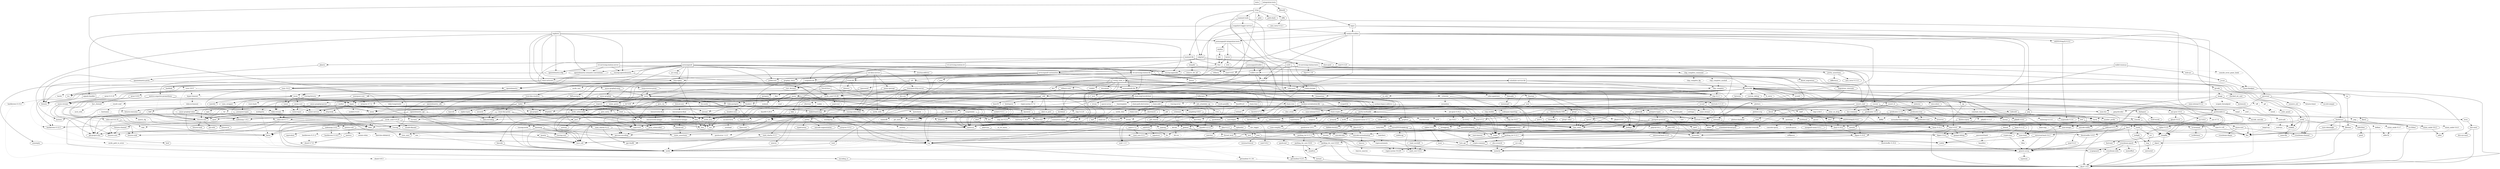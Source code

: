 digraph {
    0 [ label = "tests" shape = box]
    1 [ label = "catalyst-toolbox" shape = box]
    2 [ label = "chain-addr" shape = box]
    3 [ label = "chain-core" shape = box]
    4 [ label = "chain-ser" shape = box]
    5 [ label = "chain-crypto" shape = box]
    6 [ label = "typed-bytes" shape = box]
    7 [ label = "chain-impl-mockchain" shape = box]
    8 [ label = "cardano-legacy-address" shape = box]
    9 [ label = "chain-time" shape = box]
    10 [ label = "chain-vote" shape = box]
    11 [ label = "imhamt" shape = box]
    12 [ label = "sparse-array" shape = box]
    13 [ label = "chain-storage" shape = box]
    14 [ label = "jcli" shape = box]
    15 [ label = "jormungandr-lib" shape = box]
    16 [ label = "jormungandr-automation" shape = box]
    17 [ label = "jortestkit" shape = box]
    18 [ label = "jormungandr-integration-tests" shape = box]
    19 [ label = "hersir" shape = box]
    20 [ label = "thor" shape = box]
    21 [ label = "loki" shape = box]
    22 [ label = "mjolnir" shape = box]
    23 [ label = "snapshot-lib" shape = box]
    24 [ label = "symmetric-cipher" shape = box]
    25 [ label = "vit-servicing-station-lib" shape = box]
    26 [ label = "event-db" shape = box]
    27 [ label = "vit-servicing-station-tests" shape = box]
    28 [ label = "wallet" shape = box]
    29 [ label = "chain-path-derivation" shape = box]
    30 [ label = "hdkeygen" shape = box]
    31 [ label = "chain-network" shape = box]
    32 [ label = "jormungandrwallet" shape = box]
    33 [ label = "wallet-core" shape = box]
    34 [ label = "wallet-wasm-js" shape = box]
    35 [ label = "jormungandr" shape = box]
    36 [ label = "explorer" shape = box]
    37 [ label = "settings" shape = box]
    38 [ label = "blockchain" shape = box]
    39 [ label = "vit-servicing-station-cli" shape = box]
    40 [ label = "vit-servicing-station-server" shape = box]
    41 [ label = "iapyx" shape = box]
    42 [ label = "valgrind" shape = box]
    43 [ label = "vitup" shape = box]
    44 [ label = "mainnet-lib" shape = box]
    45 [ label = "mainnet-tools" shape = box]
    46 [ label = "scheduler-service-lib" shape = box]
    47 [ label = "signals-handler" shape = box]
    48 [ label = "snapshot-trigger-service" shape = box]
    49 [ label = "voting_tools_rs" shape = box]
    50 [ label = "integration-tests" shape = box]
    51 [ label = "cat-data-service" shape = box]
    52 [ label = "audit" shape = box]
    53 [ label = "assert_fs" ]
    54 [ label = "bech32 0.8.1" ]
    55 [ label = "clap 4.2.1" ]
    56 [ label = "color-eyre" ]
    57 [ label = "csv" ]
    58 [ label = "fraction" ]
    59 [ label = "futures" ]
    60 [ label = "gag" ]
    61 [ label = "governor" ]
    62 [ label = "graphql_client" ]
    63 [ label = "hex" ]
    64 [ label = "image" ]
    65 [ label = "itertools 0.10.5" ]
    66 [ label = "once_cell" ]
    67 [ label = "qrcode" ]
    68 [ label = "quircs" ]
    69 [ label = "rand 0.8.5" ]
    70 [ label = "rand_chacha 0.3.1" ]
    71 [ label = "rayon" ]
    72 [ label = "regex" ]
    73 [ label = "reqwest" ]
    74 [ label = "rust_decimal" ]
    75 [ label = "serde" ]
    76 [ label = "serde_json" ]
    77 [ label = "serde_yaml 0.8.26" ]
    78 [ label = "sscanf" ]
    79 [ label = "thiserror" ]
    80 [ label = "time 0.3.20" ]
    81 [ label = "tokio" ]
    82 [ label = "tracing" ]
    83 [ label = "tracing-subscriber" ]
    84 [ label = "url" ]
    85 [ label = "cryptoxide 0.4.4" ]
    86 [ label = "proptest" ]
    87 [ label = "quickcheck" ]
    88 [ label = "curve25519-dalek-ng" ]
    89 [ label = "ed25519-bip32 0.4.1" ]
    90 [ label = "ed25519-dalek" ]
    91 [ label = "generic-array" ]
    92 [ label = "rand_core 0.6.4" ]
    93 [ label = "sha2 0.10.6" ]
    94 [ label = "lazy_static" ]
    95 [ label = "strum" ]
    96 [ label = "cbor_event" ]
    97 [ label = "base64 0.21.0" ]
    98 [ label = "const_format" ]
    99 [ label = "criterion" style = dashed]
    100 [ label = "data-pile" ]
    101 [ label = "sled" ]
    102 [ label = "tempfile" ]
    103 [ label = "base64 0.13.1" ]
    104 [ label = "bincode" ]
    105 [ label = "bytes" ]
    106 [ label = "clap_complete" ]
    107 [ label = "gtmpl" ]
    108 [ label = "rpassword" ]
    109 [ label = "http" ]
    110 [ label = "humantime" ]
    111 [ label = "parity-multiaddr" ]
    112 [ label = "serde_with" ]
    113 [ label = "assert_cmd" ]
    114 [ label = "bytesize" ]
    115 [ label = "custom_debug" ]
    116 [ label = "flate2" ]
    117 [ label = "fs_extra" ]
    118 [ label = "json" ]
    119 [ label = "keynesis" ]
    120 [ label = "log" ]
    121 [ label = "netstat2" ]
    122 [ label = "os_info" ]
    123 [ label = "poldercast" ]
    124 [ label = "predicates 2.1.5" ]
    125 [ label = "prost 0.9.0" ]
    126 [ label = "semver" ]
    127 [ label = "sysinfo" ]
    128 [ label = "tar" ]
    129 [ label = "tokio-stream" ]
    130 [ label = "tonic 0.6.2" ]
    131 [ label = "warp" ]
    132 [ label = "zip" ]
    133 [ label = "console" ]
    134 [ label = "dialoguer" ]
    135 [ label = "indicatif" ]
    136 [ label = "sha-1" ]
    137 [ label = "sha2 0.9.9" ]
    138 [ label = "bech32 0.7.3" ]
    139 [ label = "yaml-rust" ]
    140 [ label = "ctrlc" ]
    141 [ label = "slave-pool" ]
    142 [ label = "cocoon" ]
    143 [ label = "dirs" ]
    144 [ label = "serde_test" style = dashed]
    145 [ label = "zeroize" ]
    146 [ label = "diesel" ]
    147 [ label = "diesel_migrations" ]
    148 [ label = "dotenv" ]
    149 [ label = "http-zipkin" ]
    150 [ label = "notify" ]
    151 [ label = "r2d2" ]
    152 [ label = "simplelog 0.8.0" ]
    153 [ label = "tracing-futures" ]
    154 [ label = "bb8" ]
    155 [ label = "bb8-postgres" ]
    156 [ label = "chrono" ]
    157 [ label = "dotenvy" ]
    158 [ label = "tokio-postgres" ]
    159 [ label = "cfg-if 0.1.10" ]
    160 [ label = "dyn-clone" ]
    161 [ label = "fake" ]
    162 [ label = "hyper" ]
    163 [ label = "postgres" ]
    164 [ label = "pretty_assertions" ]
    165 [ label = "rand 0.7.3" ]
    166 [ label = "rand_core 0.5.1" ]
    167 [ label = "refinery" ]
    168 [ label = "hashlink" ]
    169 [ label = "http-body" ]
    170 [ label = "pin-project" ]
    171 [ label = "clear_on_drop" ]
    172 [ label = "console_error_panic_hook" style = dashed]
    173 [ label = "getrandom 0.2.9" ]
    174 [ label = "js-sys" ]
    175 [ label = "wasm-bindgen" ]
    176 [ label = "web-sys" ]
    177 [ label = "arc-swap" ]
    178 [ label = "jsonrpsee-core" ]
    179 [ label = "jsonrpsee-http-server" ]
    180 [ label = "linked-hash-map" ]
    181 [ label = "local-ip-address" ]
    182 [ label = "lru" ]
    183 [ label = "opentelemetry" ]
    184 [ label = "opentelemetry-otlp" ]
    185 [ label = "opentelemetry-semantic-conventions" ]
    186 [ label = "tokio-util 0.6.10" ]
    187 [ label = "tracing-appender" ]
    188 [ label = "tracing-opentelemetry" ]
    189 [ label = "trust-dns-resolver" ]
    190 [ label = "anyhow" ]
    191 [ label = "async-graphql" ]
    192 [ label = "async-graphql-warp" ]
    193 [ label = "futures-channel" ]
    194 [ label = "futures-util" ]
    195 [ label = "ed25519-bip32 0.3.2" ]
    196 [ label = "prettytable-rs" ]
    197 [ label = "warp-reverse-proxy" ]
    198 [ label = "diffy" ]
    199 [ label = "glob" ]
    200 [ label = "path-slash" ]
    201 [ label = "rustls" ]
    202 [ label = "rustls-pemfile" ]
    203 [ label = "tempdir" ]
    204 [ label = "tokio-rustls" ]
    205 [ label = "uuid 0.8.2" ]
    206 [ label = "walkdir" ]
    207 [ label = "cardano-serialization-lib" ]
    208 [ label = "pharos" ]
    209 [ label = "job_scheduler_ng" ]
    210 [ label = "num-traits" ]
    211 [ label = "uuid 1.3.1" ]
    212 [ label = "bytekind" ]
    213 [ label = "cddl" ]
    214 [ label = "ciborium" ]
    215 [ label = "dashmap" ]
    216 [ label = "microtype" ]
    217 [ label = "nonempty" ]
    218 [ label = "validity" ]
    219 [ label = "cfg-if 1.0.0" ]
    220 [ label = "libmath" ]
    221 [ label = "rand_chacha 0.2.2" ]
    222 [ label = "axum" ]
    223 [ label = "metrics" ]
    224 [ label = "metrics-exporter-prometheus" ]
    225 [ label = "poem" ]
    226 [ label = "poem-openapi" ]
    227 [ label = "clap_complete_command" ]
    228 [ label = "anstyle" ]
    229 [ label = "doc-comment" ]
    230 [ label = "globwalk" ]
    231 [ label = "predicates 3.0.2" ]
    232 [ label = "predicates-core" ]
    233 [ label = "predicates-tree" ]
    234 [ label = "clap_builder" ]
    235 [ label = "backtrace" ]
    236 [ label = "color-spantrace" style = dashed]
    237 [ label = "eyre" ]
    238 [ label = "indenter" ]
    239 [ label = "owo-colors" ]
    240 [ label = "tracing-error" style = dashed]
    241 [ label = "csv-core" ]
    242 [ label = "itoa" ]
    243 [ label = "ryu" ]
    244 [ label = "num" ]
    245 [ label = "futures-core" ]
    246 [ label = "futures-executor" ]
    247 [ label = "futures-io" ]
    248 [ label = "futures-sink" ]
    249 [ label = "futures-task" ]
    250 [ label = "filedescriptor" ]
    251 [ label = "futures-timer" style = dashed]
    252 [ label = "no-std-compat" ]
    253 [ label = "nonzero_ext" ]
    254 [ label = "parking_lot 0.12.1" ]
    255 [ label = "smallvec" ]
    256 [ label = "bytemuck" ]
    257 [ label = "byteorder" ]
    258 [ label = "color_quant" ]
    259 [ label = "gif" style = dashed]
    260 [ label = "jpeg-decoder" style = dashed]
    261 [ label = "num-iter" ]
    262 [ label = "num-rational 0.3.2" ]
    263 [ label = "png" style = dashed]
    264 [ label = "scoped_threadpool" style = dashed]
    265 [ label = "tiff" style = dashed]
    266 [ label = "either" ]
    267 [ label = "checked_int_cast" ]
    268 [ label = "ppv-lite86" ]
    269 [ label = "rayon-core" ]
    270 [ label = "aho-corasick" ]
    271 [ label = "memchr" ]
    272 [ label = "regex-syntax 0.6.29" ]
    273 [ label = "serde_urlencoded" ]
    274 [ label = "tower-service" ]
    275 [ label = "arrayvec 0.7.2" ]
    276 [ label = "borsh" style = dashed]
    277 [ label = "bytecheck" style = dashed]
    278 [ label = "rkyv" style = dashed]
    279 [ label = "indexmap 1.9.3" ]
    280 [ label = "time-core" ]
    281 [ label = "mio" style = dashed]
    282 [ label = "num_cpus" ]
    283 [ label = "pin-project-lite" ]
    284 [ label = "tracing-core" ]
    285 [ label = "matchers" style = dashed]
    286 [ label = "nu-ansi-term" style = dashed]
    287 [ label = "sharded-slab" style = dashed]
    288 [ label = "thread_local" ]
    289 [ label = "tracing-log" style = dashed]
    290 [ label = "tracing-serde" style = dashed]
    291 [ label = "form_urlencoded" ]
    292 [ label = "idna 0.3.0" ]
    293 [ label = "percent-encoding" ]
    294 [ label = "bit-set" style = dashed]
    295 [ label = "bitflags" ]
    296 [ label = "quick-error 2.0.1" style = dashed]
    297 [ label = "rand_xorshift" ]
    298 [ label = "rusty-fork" style = dashed]
    299 [ label = "unarray" ]
    300 [ label = "env_logger" style = dashed]
    301 [ label = "digest 0.9.0" ]
    302 [ label = "subtle-ng" ]
    303 [ label = "curve25519-dalek" ]
    304 [ label = "ed25519" ]
    305 [ label = "typenum" ]
    306 [ label = "digest 0.10.6" ]
    307 [ label = "atty" style = dashed]
    308 [ label = "cast" style = dashed]
    309 [ label = "clap 2.34.0" style = dashed]
    310 [ label = "criterion-plot" style = dashed]
    311 [ label = "oorandom" style = dashed]
    312 [ label = "plotters" style = dashed]
    313 [ label = "serde_cbor" style = dashed]
    314 [ label = "tinytemplate" style = dashed]
    315 [ label = "memmap2" ]
    316 [ label = "crc32fast" ]
    317 [ label = "crossbeam-epoch" ]
    318 [ label = "crossbeam-utils" ]
    319 [ label = "fxhash" ]
    320 [ label = "libc" ]
    321 [ label = "parking_lot 0.11.2" ]
    322 [ label = "fastrand" ]
    323 [ label = "gtmpl_value" ]
    324 [ label = "fnv" ]
    325 [ label = "arrayref" ]
    326 [ label = "bs58" ]
    327 [ label = "data-encoding" ]
    328 [ label = "multihash" ]
    329 [ label = "static_assertions" ]
    330 [ label = "unsigned-varint 0.7.1" ]
    331 [ label = "bstr" ]
    332 [ label = "wait-timeout" ]
    333 [ label = "miniz_oxide 0.6.2" ]
    334 [ label = "cryptoxide 0.3.6" ]
    335 [ label = "difflib" style = dashed]
    336 [ label = "float-cmp" style = dashed]
    337 [ label = "normalize-line-endings" style = dashed]
    338 [ label = "filetime" ]
    339 [ label = "tokio-util 0.7.7" ]
    340 [ label = "async-stream" ]
    341 [ label = "h2" style = dashed]
    342 [ label = "hyper-timeout" style = dashed]
    343 [ label = "tower" ]
    344 [ label = "tower-layer" ]
    345 [ label = "headers" ]
    346 [ label = "mime" ]
    347 [ label = "mime_guess" ]
    348 [ label = "multiparty" style = dashed]
    349 [ label = "scoped-tls" ]
    350 [ label = "tokio-tungstenite" style = dashed]
    351 [ label = "aes 0.7.5" style = dashed]
    352 [ label = "bzip2" style = dashed]
    353 [ label = "constant_time_eq" style = dashed]
    354 [ label = "hmac 0.12.1" ]
    355 [ label = "pbkdf2 0.11.0" style = dashed]
    356 [ label = "sha1" ]
    357 [ label = "zstd" style = dashed]
    358 [ label = "unicode-width" ]
    359 [ label = "shell-words" ]
    360 [ label = "number_prefix" ]
    361 [ label = "block-buffer 0.9.0" ]
    362 [ label = "opaque-debug" ]
    363 [ label = "crossbeam-channel" ]
    364 [ label = "aes-gcm 0.9.4" ]
    365 [ label = "chacha20poly1305" ]
    366 [ label = "hmac 0.11.0" ]
    367 [ label = "pbkdf2 0.9.0" ]
    368 [ label = "dirs-sys" ]
    369 [ label = "pq-sys" style = dashed]
    370 [ label = "migrations_internals" ]
    371 [ label = "zipkin" ]
    372 [ label = "scheduled-thread-pool" ]
    373 [ label = "termcolor" ]
    374 [ label = "num-integer" ]
    375 [ label = "time 0.1.45" style = dashed]
    376 [ label = "fallible-iterator" ]
    377 [ label = "phf" ]
    378 [ label = "postgres-protocol" ]
    379 [ label = "postgres-types" ]
    380 [ label = "socket2 0.5.1" ]
    381 [ label = "httparse" ]
    382 [ label = "httpdate" ]
    383 [ label = "socket2 0.4.9" style = dashed]
    384 [ label = "want" ]
    385 [ label = "ansi_term 0.11.0" ]
    386 [ label = "difference" ]
    387 [ label = "getrandom 0.1.16" style = dashed]
    388 [ label = "refinery-core" ]
    389 [ label = "hashbrown 0.12.3" ]
    390 [ label = "beef" ]
    391 [ label = "jsonrpsee-types" ]
    392 [ label = "rustc-hash" style = dashed]
    393 [ label = "globset" ]
    394 [ label = "unicase" ]
    395 [ label = "opentelemetry_api" ]
    396 [ label = "opentelemetry_sdk" ]
    397 [ label = "opentelemetry-proto" ]
    398 [ label = "prost 0.11.8" style = dashed]
    399 [ label = "tonic 0.8.3" style = dashed]
    400 [ label = "slab" style = dashed]
    401 [ label = "lru-cache" ]
    402 [ label = "resolv-conf" style = dashed]
    403 [ label = "trust-dns-proto" ]
    404 [ label = "async-graphql-parser" ]
    405 [ label = "async-graphql-value" ]
    406 [ label = "fast_chemail" style = dashed]
    407 [ label = "multer" ]
    408 [ label = "pin-utils" ]
    409 [ label = "encode_unicode" ]
    410 [ label = "is-terminal" ]
    411 [ label = "term" ]
    412 [ label = "ansi_term 0.12.1" ]
    413 [ label = "ring" ]
    414 [ label = "sct" ]
    415 [ label = "webpki" ]
    416 [ label = "rand 0.4.6" ]
    417 [ label = "remove_dir_all" ]
    418 [ label = "same-file" ]
    419 [ label = "num-bigint" ]
    420 [ label = "schemars" ]
    421 [ label = "cron" ]
    422 [ label = "libm" style = dashed]
    423 [ label = "abnf_to_pest" ]
    424 [ label = "base16" ]
    425 [ label = "base64-url" style = dashed]
    426 [ label = "clap 3.2.23" style = dashed]
    427 [ label = "codespan-reporting" ]
    428 [ label = "hexf-parse" ]
    429 [ label = "itertools 0.11.0" ]
    430 [ label = "lexical-core" ]
    431 [ label = "pest_meta" ]
    432 [ label = "pest_vm" ]
    433 [ label = "regex-syntax 0.7.4" style = dashed]
    434 [ label = "simplelog 0.12.1" ]
    435 [ label = "uriparse" style = dashed]
    436 [ label = "ciborium-io" ]
    437 [ label = "ciborium-ll" ]
    438 [ label = "hashbrown 0.14.0" ]
    439 [ label = "lock_api" ]
    440 [ label = "parking_lot_core 0.9.8" ]
    441 [ label = "secrecy" style = dashed]
    442 [ label = "rand 0.3.23" ]
    443 [ label = "axum-core" ]
    444 [ label = "matchit" ]
    445 [ label = "serde_path_to_error" style = dashed]
    446 [ label = "sync_wrapper" ]
    447 [ label = "ahash 0.7.6" ]
    448 [ label = "ipnet" ]
    449 [ label = "metrics-util" ]
    450 [ label = "quanta" ]
    451 [ label = "cookie" style = dashed]
    452 [ label = "quick-xml" ]
    453 [ label = "rfc7239" ]
    454 [ label = "serde_yaml 0.9.25" ]
    455 [ label = "clap_complete_fig" style = dashed]
    456 [ label = "clap_complete_nushell" style = dashed]
    457 [ label = "ignore" ]
    458 [ label = "termtree" ]
    459 [ label = "anstream" style = dashed]
    460 [ label = "clap_lex 0.4.1" ]
    461 [ label = "strsim" style = dashed]
    462 [ label = "addr2line" ]
    463 [ label = "object" ]
    464 [ label = "rustc-demangle" ]
    465 [ label = "num-complex" ]
    466 [ label = "num-rational 0.4.1" ]
    467 [ label = "weezl" style = dashed]
    468 [ label = "deflate" style = dashed]
    469 [ label = "miniz_oxide 0.3.7" style = dashed]
    470 [ label = "miniz_oxide 0.4.4" style = dashed]
    471 [ label = "crossbeam-deque" ]
    472 [ label = "hashbrown 0.13.2" style = dashed]
    473 [ label = "ptr_meta" style = dashed]
    474 [ label = "simdutf8" style = dashed]
    475 [ label = "rend" style = dashed]
    476 [ label = "seahash" style = dashed]
    477 [ label = "regex-automata" style = dashed]
    478 [ label = "overload" style = dashed]
    479 [ label = "unicode-bidi" ]
    480 [ label = "unicode-normalization" ]
    481 [ label = "bit-vec" style = dashed]
    482 [ label = "quick-error 1.2.3" style = dashed]
    483 [ label = "subtle" ]
    484 [ label = "signature" ]
    485 [ label = "block-buffer 0.10.4" style = dashed]
    486 [ label = "crypto-common" ]
    487 [ label = "textwrap 0.11.0" style = dashed]
    488 [ label = "plotters-backend" style = dashed]
    489 [ label = "plotters-svg" style = dashed]
    490 [ label = "half" ]
    491 [ label = "memoffset" ]
    492 [ label = "scopeguard" ]
    493 [ label = "instant" ]
    494 [ label = "parking_lot_core 0.8.6" ]
    495 [ label = "unsigned-varint 0.5.1" ]
    496 [ label = "adler" ]
    497 [ label = "tokio-io-timeout" style = dashed]
    498 [ label = "headers-core" ]
    499 [ label = "try-lock" ]
    500 [ label = "tungstenite" style = dashed]
    501 [ label = "cipher 0.3.0" ]
    502 [ label = "bzip2-sys" style = dashed]
    503 [ label = "password-hash" style = dashed]
    504 [ label = "zstd-safe" style = dashed]
    505 [ label = "aead 0.4.3" ]
    506 [ label = "ctr 0.8.0" ]
    507 [ label = "ghash 0.4.4" ]
    508 [ label = "aead 0.5.2" ]
    509 [ label = "chacha20" ]
    510 [ label = "cipher 0.4.4" ]
    511 [ label = "poly1305" ]
    512 [ label = "crypto-mac" ]
    513 [ label = "lazycell" ]
    514 [ label = "zipkin-types" ]
    515 [ label = "phf_shared" ]
    516 [ label = "md-5" ]
    517 [ label = "stringprep" ]
    518 [ label = "siphasher" ]
    519 [ label = "toml" ]
    520 [ label = "hostname" style = dashed]
    521 [ label = "idna 0.2.3" ]
    522 [ label = "tinyvec" ]
    523 [ label = "pest" ]
    524 [ label = "ascii_utils" style = dashed]
    525 [ label = "encoding_rs" ]
    526 [ label = "spin" ]
    527 [ label = "io-lifetimes" ]
    528 [ label = "dirs-next" ]
    529 [ label = "untrusted" ]
    530 [ label = "nom" ]
    531 [ label = "abnf" ]
    532 [ label = "pretty" ]
    533 [ label = "clap_lex 0.2.4" style = dashed]
    534 [ label = "textwrap 0.16.0" style = dashed]
    535 [ label = "lexical-parse-float" style = dashed]
    536 [ label = "lexical-parse-integer" style = dashed]
    537 [ label = "lexical-util" ]
    538 [ label = "lexical-write-float" style = dashed]
    539 [ label = "lexical-write-integer" style = dashed]
    540 [ label = "atomic-shim" style = dashed]
    541 [ label = "hashbrown 0.11.2" style = dashed]
    542 [ label = "sketches-ddsketch" style = dashed]
    543 [ label = "aes-gcm 0.10.2" style = dashed]
    544 [ label = "base64 0.20.0" style = dashed]
    545 [ label = "hkdf" style = dashed]
    546 [ label = "uncased" ]
    547 [ label = "indexmap 2.0.0" ]
    548 [ label = "unsafe-libyaml" ]
    549 [ label = "anstyle-parse" style = dashed]
    550 [ label = "concolor-override" style = dashed]
    551 [ label = "concolor-query" style = dashed]
    552 [ label = "utf8parse" style = dashed]
    553 [ label = "gimli" ]
    554 [ label = "adler32" style = dashed]
    555 [ label = "ahash 0.8.3" style = dashed]
    556 [ label = "utf-8" style = dashed]
    557 [ label = "base64ct" style = dashed]
    558 [ label = "zstd-sys" style = dashed]
    559 [ label = "polyval 0.5.3" ]
    560 [ label = "inout" ]
    561 [ label = "universal-hash 0.5.0" ]
    562 [ label = "match_cfg" style = dashed]
    563 [ label = "matches" ]
    564 [ label = "tinyvec_macros" style = dashed]
    565 [ label = "ucd-trie" ]
    566 [ label = "dirs-sys-next" ]
    567 [ label = "minimal-lexical" ]
    568 [ label = "abnf-core" ]
    569 [ label = "arrayvec 0.5.2" ]
    570 [ label = "typed-arena" ]
    571 [ label = "unicode-segmentation" ]
    572 [ label = "os_str_bytes" style = dashed]
    573 [ label = "aes 0.8.3" style = dashed]
    574 [ label = "ctr 0.9.2" style = dashed]
    575 [ label = "ghash 0.5.0" style = dashed]
    576 [ label = "equivalent" ]
    577 [ label = "universal-hash 0.4.1" ]
    578 [ label = "polyval 0.6.1" style = dashed]
    1 -> 56 [ ]
    1 -> 60 [ ]
    1 -> 61 [ ]
    1 -> 18 [ ]
    1 -> 67 [ ]
    1 -> 68 [ ]
    1 -> 78 [ ]
    1 -> 24 [ ]
    1 -> 25 [ style = dotted]
    1 -> 28 [ ]
    2 -> 3 [ ]
    2 -> 5 [ ]
    3 -> 4 [ ]
    4 -> 79 [ ]
    5 -> 54 [ ]
    5 -> 88 [ ]
    5 -> 89 [ ]
    5 -> 90 [ ]
    5 -> 63 [ ]
    5 -> 86 [ style = dotted]
    5 -> 87 [ style = dotted]
    5 -> 71 [ ]
    5 -> 93 [ ]
    5 -> 6 [ ]
    7 -> 8 [ ]
    7 -> 2 [ ]
    7 -> 9 [ ]
    7 -> 10 [ ]
    7 -> 11 [ ]
    7 -> 12 [ ]
    7 -> 95 [ ]
    7 -> 82 [ ]
    8 -> 96 [ ]
    8 -> 89 [ ]
    9 -> 3 [ ]
    9 -> 86 [ style = dotted]
    9 -> 87 [ style = dotted]
    10 -> 97 [ ]
    10 -> 3 [ ]
    10 -> 5 [ ]
    10 -> 98 [ ]
    11 -> 86 [ style = dotted]
    11 -> 79 [ ]
    13 -> 99 [ style = dotted]
    13 -> 100 [ ]
    13 -> 92 [ style = dotted]
    13 -> 101 [ ]
    13 -> 102 [ style = dotted]
    13 -> 79 [ ]
    14 -> 104 [ ]
    14 -> 106 [ ]
    14 -> 107 [ ]
    14 -> 15 [ ]
    14 -> 73 [ ]
    14 -> 108 [ ]
    14 -> 77 [ ]
    15 -> 7 [ ]
    15 -> 109 [ ]
    15 -> 110 [ ]
    15 -> 111 [ ]
    15 -> 112 [ ]
    16 -> 113 [ ]
    16 -> 13 [ ]
    16 -> 62 [ ]
    16 -> 14 [ ]
    16 -> 17 [ ]
    16 -> 118 [ ]
    16 -> 121 [ ]
    16 -> 123 [ ]
    16 -> 130 [ ]
    16 -> 83 [ ]
    17 -> 53 [ ]
    17 -> 54 [ ]
    17 -> 114 [ ]
    17 -> 57 [ ]
    17 -> 115 [ ]
    17 -> 134 [ ]
    17 -> 117 [ ]
    17 -> 63 [ ]
    17 -> 110 [ ]
    17 -> 135 [ ]
    17 -> 122 [ ]
    17 -> 124 [ ]
    17 -> 73 [ ]
    17 -> 126 [ ]
    17 -> 77 [ ]
    17 -> 136 [ ]
    17 -> 137 [ ]
    17 -> 127 [ ]
    17 -> 128 [ ]
    17 -> 131 [ ]
    17 -> 132 [ ]
    18 -> 138 [ ]
    18 -> 19 [ ]
    18 -> 22 [ ]
    19 -> 140 [ ]
    19 -> 141 [ ]
    19 -> 20 [ ]
    20 -> 142 [ ]
    20 -> 143 [ ]
    20 -> 16 [ ]
    21 -> 20 [ ]
    22 -> 21 [ ]
    23 -> 58 [ ]
    23 -> 15 [ ]
    23 -> 73 [ ]
    23 -> 74 [ ]
    23 -> 144 [ style = dotted]
    24 -> 85 [ ]
    24 -> 69 [ ]
    24 -> 79 [ ]
    24 -> 145 [ ]
    25 -> 55 [ ]
    25 -> 147 [ ]
    25 -> 148 [ ]
    25 -> 26 [ ]
    25 -> 149 [ ]
    25 -> 65 [ ]
    25 -> 150 [ ]
    25 -> 152 [ ]
    25 -> 23 [ ]
    25 -> 153 [ ]
    25 -> 83 [ ]
    25 -> 131 [ ]
    26 -> 155 [ ]
    26 -> 157 [ ]
    26 -> 74 [ ]
    26 -> 79 [ ]
    27 -> 113 [ ]
    27 -> 159 [ ]
    27 -> 160 [ ]
    27 -> 161 [ ]
    27 -> 17 [ ]
    27 -> 164 [ ]
    27 -> 167 [ ]
    27 -> 25 [ ]
    28 -> 168 [ ]
    28 -> 30 [ ]
    28 -> 65 [ ]
    28 -> 15 [ ]
    29 -> 79 [ ]
    30 -> 8 [ ]
    30 -> 2 [ ]
    30 -> 29 [ ]
    31 -> 5 [ ]
    31 -> 59 [ ]
    31 -> 79 [ ]
    31 -> 130 [ ]
    32 -> 33 [ ]
    33 -> 138 [ ]
    33 -> 24 [ ]
    33 -> 28 [ ]
    34 -> 171 [ ]
    34 -> 172 [ style = dotted]
    34 -> 33 [ ]
    34 -> 176 [ ]
    35 -> 177 [ ]
    35 -> 31 [ ]
    35 -> 13 [ ]
    35 -> 55 [ ]
    35 -> 149 [ ]
    35 -> 15 [ ]
    35 -> 179 [ ]
    35 -> 181 [ ]
    35 -> 184 [ ]
    35 -> 185 [ ]
    35 -> 123 [ ]
    35 -> 73 [ ]
    35 -> 77 [ ]
    35 -> 187 [ ]
    35 -> 188 [ ]
    35 -> 189 [ ]
    35 -> 131 [ ]
    36 -> 190 [ ]
    36 -> 192 [ ]
    36 -> 31 [ ]
    36 -> 149 [ ]
    36 -> 18 [ ]
    36 -> 184 [ ]
    36 -> 185 [ ]
    36 -> 187 [ ]
    36 -> 188 [ ]
    37 -> 101 [ ]
    37 -> 79 [ ]
    38 -> 7 [ ]
    38 -> 182 [ ]
    39 -> 57 [ ]
    39 -> 25 [ ]
    40 -> 184 [ ]
    40 -> 185 [ ]
    40 -> 187 [ ]
    40 -> 188 [ ]
    40 -> 25 [ ]
    41 -> 1 [ ]
    41 -> 195 [ ]
    41 -> 196 [ ]
    41 -> 42 [ ]
    42 -> 16 [ ]
    42 -> 27 [ ]
    42 -> 33 [ ]
    42 -> 197 [ ]
    43 -> 198 [ ]
    43 -> 199 [ ]
    43 -> 45 [ ]
    43 -> 200 [ ]
    43 -> 187 [ ]
    43 -> 205 [ ]
    43 -> 42 [ ]
    44 -> 207 [ ]
    44 -> 208 [ ]
    44 -> 23 [ ]
    44 -> 203 [ ]
    44 -> 20 [ ]
    45 -> 209 [ ]
    45 -> 44 [ ]
    45 -> 196 [ ]
    45 -> 48 [ ]
    45 -> 27 [ ]
    46 -> 156 [ ]
    46 -> 55 [ ]
    46 -> 59 [ ]
    46 -> 17 [ ]
    46 -> 211 [ ]
    47 -> 59 [ ]
    47 -> 81 [ ]
    48 -> 1 [ ]
    48 -> 46 [ ]
    48 -> 47 [ ]
    48 -> 49 [ ]
    49 -> 212 [ ]
    49 -> 207 [ ]
    49 -> 213 [ ]
    49 -> 55 [ ]
    49 -> 56 [ ]
    49 -> 215 [ ]
    49 -> 143 [ ]
    49 -> 216 [ ]
    49 -> 217 [ ]
    49 -> 86 [ ]
    49 -> 71 [ ]
    49 -> 74 [ ]
    49 -> 218 [ ]
    50 -> 41 [ ]
    50 -> 220 [ ]
    50 -> 221 [ ]
    50 -> 43 [ ]
    51 -> 222 [ ]
    51 -> 55 [ ]
    51 -> 26 [ ]
    51 -> 224 [ ]
    51 -> 226 [ ]
    51 -> 112 [ ]
    51 -> 83 [ ]
    52 -> 13 [ ]
    52 -> 227 [ ]
    52 -> 56 [ ]
    52 -> 77 [ ]
    52 -> 28 [ ]
    53 -> 229 [ ]
    53 -> 230 [ ]
    53 -> 231 [ ]
    53 -> 233 [ ]
    53 -> 102 [ ]
    55 -> 234 [ ]
    56 -> 235 [ ]
    56 -> 236 [ style = dotted]
    56 -> 237 [ ]
    57 -> 241 [ ]
    57 -> 242 [ ]
    57 -> 243 [ ]
    57 -> 75 [ ]
    58 -> 94 [ style = dotted]
    58 -> 244 [ ]
    59 -> 246 [ style = dotted]
    60 -> 250 [ ]
    60 -> 102 [ ]
    61 -> 59 [ style = dotted]
    61 -> 251 [ style = dotted]
    61 -> 252 [ ]
    61 -> 253 [ ]
    61 -> 254 [ ]
    61 -> 69 [ style = dotted]
    62 -> 76 [ ]
    64 -> 256 [ ]
    64 -> 259 [ style = dotted]
    64 -> 261 [ ]
    64 -> 262 [ ]
    64 -> 263 [ style = dotted]
    64 -> 264 [ style = dotted]
    64 -> 265 [ style = dotted]
    65 -> 266 [ ]
    67 -> 267 [ ]
    67 -> 64 [ style = dotted]
    68 -> 210 [ ]
    68 -> 79 [ ]
    69 -> 70 [ style = dotted]
    70 -> 268 [ ]
    70 -> 92 [ ]
    71 -> 266 [ ]
    71 -> 269 [ ]
    72 -> 270 [ style = dotted]
    72 -> 272 [ ]
    73 -> 97 [ ]
    73 -> 194 [ ]
    73 -> 109 [ ]
    73 -> 76 [ style = dotted]
    73 -> 273 [ ]
    73 -> 274 [ ]
    73 -> 84 [ ]
    74 -> 275 [ ]
    74 -> 276 [ style = dotted]
    74 -> 163 [ style = dotted]
    74 -> 278 [ style = dotted]
    76 -> 242 [ ]
    76 -> 243 [ ]
    76 -> 75 [ ]
    77 -> 279 [ ]
    77 -> 243 [ ]
    77 -> 139 [ ]
    78 -> 98 [ ]
    78 -> 94 [ ]
    78 -> 72 [ ]
    80 -> 242 [ style = dotted]
    80 -> 75 [ style = dotted]
    80 -> 280 [ ]
    81 -> 105 [ style = dotted]
    81 -> 281 [ style = dotted]
    81 -> 282 [ style = dotted]
    81 -> 254 [ style = dotted]
    81 -> 283 [ ]
    82 -> 120 [ style = dotted]
    82 -> 283 [ ]
    82 -> 284 [ ]
    83 -> 285 [ style = dotted]
    83 -> 286 [ style = dotted]
    83 -> 72 [ style = dotted]
    83 -> 76 [ style = dotted]
    83 -> 287 [ style = dotted]
    83 -> 255 [ style = dotted]
    83 -> 288 [ style = dotted]
    83 -> 80 [ style = dotted]
    83 -> 82 [ style = dotted]
    83 -> 289 [ style = dotted]
    83 -> 290 [ style = dotted]
    84 -> 291 [ ]
    84 -> 292 [ ]
    84 -> 75 [ style = dotted]
    86 -> 294 [ style = dotted]
    86 -> 295 [ ]
    86 -> 257 [ ]
    86 -> 94 [ style = dotted]
    86 -> 210 [ ]
    86 -> 296 [ style = dotted]
    86 -> 69 [ ]
    86 -> 297 [ ]
    86 -> 272 [ style = dotted]
    86 -> 298 [ style = dotted]
    86 -> 299 [ ]
    87 -> 300 [ style = dotted]
    87 -> 165 [ ]
    88 -> 257 [ ]
    88 -> 301 [ ]
    88 -> 92 [ ]
    88 -> 302 [ ]
    88 -> 145 [ ]
    89 -> 85 [ ]
    90 -> 303 [ ]
    90 -> 304 [ ]
    90 -> 165 [ style = dotted]
    90 -> 75 [ style = dotted]
    90 -> 137 [ ]
    91 -> 305 [ ]
    92 -> 173 [ style = dotted]
    93 -> 306 [ ]
    99 -> 307 [ style = dashed]
    99 -> 309 [ style = dashed]
    99 -> 310 [ style = dashed]
    99 -> 57 [ style = dashed]
    99 -> 59 [ style = dotted]
    99 -> 94 [ style = dashed]
    99 -> 311 [ style = dashed]
    99 -> 312 [ style = dashed]
    99 -> 71 [ style = dashed]
    99 -> 72 [ style = dashed]
    99 -> 313 [ style = dashed]
    99 -> 314 [ style = dashed]
    99 -> 81 [ style = dotted]
    99 -> 206 [ style = dashed]
    100 -> 315 [ ]
    101 -> 316 [ ]
    101 -> 317 [ ]
    101 -> 319 [ ]
    101 -> 320 [ ]
    101 -> 120 [ ]
    101 -> 321 [ ]
    102 -> 219 [ ]
    102 -> 322 [ ]
    104 -> 75 [ ]
    105 -> 75 [ style = dotted]
    106 -> 55 [ ]
    107 -> 323 [ ]
    107 -> 65 [ ]
    107 -> 94 [ ]
    107 -> 293 [ ]
    108 -> 76 [ ]
    109 -> 105 [ ]
    109 -> 324 [ ]
    109 -> 242 [ ]
    111 -> 325 [ ]
    111 -> 326 [ ]
    111 -> 257 [ ]
    111 -> 327 [ ]
    111 -> 328 [ ]
    111 -> 329 [ ]
    111 -> 330 [ ]
    111 -> 84 [ style = dotted]
    112 -> 103 [ style = dotted]
    112 -> 156 [ style = dotted]
    112 -> 63 [ style = dotted]
    112 -> 279 [ style = dotted]
    112 -> 76 [ style = dotted]
    112 -> 80 [ style = dotted]
    113 -> 331 [ ]
    113 -> 229 [ ]
    113 -> 231 [ ]
    113 -> 233 [ ]
    113 -> 332 [ ]
    116 -> 316 [ ]
    116 -> 333 [ style = dotted]
    119 -> 334 [ ]
    119 -> 63 [ ]
    119 -> 70 [ ]
    119 -> 79 [ ]
    120 -> 219 [ ]
    120 -> 75 [ style = dotted]
    121 -> 295 [ ]
    121 -> 320 [ ]
    121 -> 79 [ ]
    122 -> 120 [ ]
    123 -> 119 [ ]
    123 -> 182 [ ]
    124 -> 335 [ style = dotted]
    124 -> 336 [ style = dotted]
    124 -> 65 [ ]
    124 -> 337 [ style = dotted]
    124 -> 232 [ ]
    124 -> 72 [ style = dotted]
    125 -> 105 [ ]
    126 -> 75 [ style = dotted]
    127 -> 71 [ style = dotted]
    128 -> 338 [ ]
    129 -> 339 [ style = dotted]
    130 -> 340 [ ]
    130 -> 103 [ ]
    130 -> 342 [ style = dotted]
    130 -> 293 [ ]
    130 -> 125 [ style = dotted]
    130 -> 129 [ ]
    130 -> 186 [ ]
    130 -> 343 [ style = dotted]
    130 -> 153 [ style = dotted]
    131 -> 345 [ ]
    131 -> 162 [ ]
    131 -> 347 [ ]
    131 -> 348 [ style = dotted]
    131 -> 170 [ ]
    131 -> 202 [ ]
    131 -> 349 [ ]
    131 -> 76 [ ]
    131 -> 273 [ ]
    131 -> 204 [ style = dotted]
    131 -> 129 [ ]
    131 -> 350 [ style = dotted]
    132 -> 351 [ style = dotted]
    132 -> 257 [ ]
    132 -> 352 [ style = dotted]
    132 -> 353 [ style = dotted]
    132 -> 116 [ style = dotted]
    132 -> 355 [ style = dotted]
    132 -> 356 [ style = dotted]
    132 -> 80 [ style = dotted]
    132 -> 357 [ style = dotted]
    133 -> 94 [ ]
    133 -> 320 [ ]
    133 -> 358 [ style = dotted]
    134 -> 133 [ ]
    134 -> 359 [ ]
    134 -> 102 [ style = dotted]
    134 -> 145 [ style = dotted]
    135 -> 133 [ ]
    135 -> 360 [ ]
    135 -> 72 [ ]
    136 -> 361 [ ]
    136 -> 219 [ ]
    136 -> 301 [ ]
    136 -> 362 [ ]
    137 -> 361 [ ]
    137 -> 219 [ ]
    137 -> 301 [ ]
    137 -> 362 [ ]
    139 -> 180 [ ]
    141 -> 363 [ ]
    142 -> 364 [ ]
    142 -> 365 [ ]
    142 -> 367 [ ]
    142 -> 69 [ ]
    143 -> 368 [ ]
    144 -> 75 [ style = dashed]
    146 -> 295 [ style = dotted]
    146 -> 257 [ ]
    146 -> 156 [ style = dotted]
    146 -> 369 [ style = dotted]
    146 -> 151 [ style = dotted]
    146 -> 76 [ style = dotted]
    147 -> 370 [ ]
    149 -> 109 [ ]
    149 -> 371 [ ]
    150 -> 295 [ ]
    150 -> 363 [ style = dotted]
    150 -> 338 [ ]
    150 -> 320 [ ]
    150 -> 206 [ ]
    151 -> 120 [ ]
    151 -> 372 [ ]
    152 -> 156 [ ]
    152 -> 120 [ ]
    152 -> 373 [ style = dotted]
    153 -> 170 [ style = dotted]
    153 -> 82 [ ]
    154 -> 194 [ ]
    154 -> 81 [ ]
    155 -> 154 [ ]
    155 -> 158 [ ]
    156 -> 374 [ ]
    156 -> 75 [ style = dotted]
    156 -> 375 [ style = dotted]
    158 -> 194 [ ]
    158 -> 293 [ ]
    158 -> 377 [ ]
    158 -> 379 [ ]
    158 -> 380 [ ]
    158 -> 339 [ ]
    161 -> 156 [ style = dotted]
    161 -> 109 [ style = dotted]
    161 -> 69 [ ]
    162 -> 341 [ style = dotted]
    162 -> 169 [ ]
    162 -> 381 [ ]
    162 -> 382 [ ]
    162 -> 383 [ style = dotted]
    162 -> 274 [ ]
    162 -> 384 [ ]
    163 -> 158 [ ]
    164 -> 385 [ ]
    164 -> 386 [ ]
    165 -> 166 [ ]
    166 -> 387 [ style = dotted]
    167 -> 388 [ ]
    168 -> 389 [ ]
    169 -> 109 [ ]
    169 -> 283 [ ]
    172 -> 175 [ style = dashed]
    173 -> 219 [ ]
    174 -> 175 [ ]
    175 -> 219 [ ]
    176 -> 174 [ ]
    178 -> 275 [ style = dotted]
    178 -> 162 [ style = dotted]
    178 -> 391 [ ]
    178 -> 69 [ style = dotted]
    178 -> 392 [ style = dotted]
    179 -> 393 [ ]
    179 -> 178 [ ]
    179 -> 94 [ ]
    179 -> 394 [ ]
    181 -> 79 [ ]
    182 -> 389 [ style = dotted]
    183 -> 396 [ ]
    184 -> 397 [ ]
    185 -> 183 [ ]
    186 -> 245 [ ]
    186 -> 248 [ ]
    186 -> 400 [ style = dotted]
    186 -> 81 [ ]
    187 -> 363 [ ]
    187 -> 83 [ ]
    188 -> 183 [ ]
    188 -> 83 [ ]
    189 -> 401 [ ]
    189 -> 402 [ style = dotted]
    189 -> 403 [ ]
    191 -> 404 [ ]
    191 -> 340 [ ]
    191 -> 103 [ ]
    191 -> 406 [ style = dotted]
    191 -> 407 [ ]
    191 -> 210 [ ]
    191 -> 66 [ ]
    191 -> 72 [ ]
    191 -> 273 [ ]
    191 -> 329 [ ]
    191 -> 102 [ ]
    192 -> 191 [ ]
    192 -> 131 [ ]
    193 -> 245 [ ]
    193 -> 248 [ style = dotted]
    194 -> 193 [ style = dotted]
    194 -> 247 [ style = dotted]
    194 -> 249 [ ]
    194 -> 271 [ style = dotted]
    194 -> 283 [ ]
    194 -> 408 [ ]
    194 -> 400 [ style = dotted]
    195 -> 334 [ ]
    196 -> 57 [ style = dotted]
    196 -> 409 [ ]
    196 -> 410 [ ]
    196 -> 94 [ ]
    196 -> 411 [ ]
    196 -> 358 [ ]
    197 -> 94 [ ]
    197 -> 73 [ ]
    197 -> 131 [ ]
    198 -> 412 [ ]
    201 -> 120 [ style = dotted]
    201 -> 414 [ ]
    201 -> 415 [ ]
    202 -> 97 [ ]
    203 -> 416 [ ]
    203 -> 417 [ ]
    204 -> 201 [ ]
    204 -> 81 [ ]
    205 -> 173 [ style = dotted]
    205 -> 75 [ style = dotted]
    206 -> 418 [ ]
    207 -> 138 [ ]
    207 -> 96 [ ]
    207 -> 171 [ ]
    207 -> 89 [ ]
    207 -> 63 [ ]
    207 -> 65 [ ]
    207 -> 180 [ ]
    207 -> 419 [ ]
    207 -> 69 [ ]
    207 -> 420 [ ]
    207 -> 137 [ ]
    208 -> 59 [ ]
    209 -> 421 [ ]
    209 -> 211 [ ]
    210 -> 422 [ style = dotted]
    211 -> 173 [ style = dotted]
    211 -> 75 [ style = dotted]
    212 -> 63 [ style = dotted]
    212 -> 75 [ ]
    212 -> 299 [ ]
    213 -> 423 [ ]
    213 -> 424 [ ]
    213 -> 425 [ style = dotted]
    213 -> 156 [ style = dotted]
    213 -> 214 [ style = dotted]
    213 -> 426 [ style = dotted]
    213 -> 427 [ ]
    213 -> 327 [ ]
    213 -> 428 [ ]
    213 -> 429 [ ]
    213 -> 430 [ ]
    213 -> 432 [ ]
    213 -> 72 [ ]
    213 -> 433 [ style = dotted]
    213 -> 76 [ style = dotted]
    213 -> 434 [ ]
    213 -> 435 [ style = dotted]
    214 -> 437 [ ]
    214 -> 75 [ ]
    215 -> 438 [ ]
    215 -> 439 [ ]
    215 -> 66 [ ]
    215 -> 440 [ ]
    216 -> 441 [ style = dotted]
    217 -> 75 [ style = dotted]
    220 -> 442 [ ]
    221 -> 268 [ ]
    221 -> 166 [ ]
    222 -> 443 [ ]
    222 -> 295 [ ]
    222 -> 162 [ ]
    222 -> 444 [ ]
    222 -> 76 [ style = dotted]
    222 -> 445 [ style = dotted]
    222 -> 273 [ style = dotted]
    222 -> 446 [ ]
    222 -> 343 [ ]
    223 -> 447 [ ]
    224 -> 162 [ style = dotted]
    224 -> 448 [ style = dotted]
    224 -> 449 [ ]
    224 -> 79 [ ]
    225 -> 156 [ style = dotted]
    225 -> 451 [ style = dotted]
    225 -> 345 [ ]
    225 -> 162 [ ]
    225 -> 407 [ style = dotted]
    225 -> 452 [ style = dotted]
    225 -> 72 [ ]
    225 -> 453 [ ]
    225 -> 76 [ ]
    225 -> 273 [ ]
    225 -> 454 [ style = dotted]
    225 -> 102 [ style = dotted]
    225 -> 79 [ ]
    225 -> 129 [ style = dotted]
    226 -> 97 [ ]
    226 -> 225 [ ]
    227 -> 455 [ style = dotted]
    227 -> 456 [ style = dotted]
    230 -> 295 [ ]
    230 -> 457 [ ]
    231 -> 228 [ ]
    231 -> 335 [ style = dotted]
    231 -> 65 [ ]
    231 -> 232 [ ]
    233 -> 232 [ ]
    233 -> 458 [ ]
    234 -> 459 [ style = dotted]
    234 -> 295 [ ]
    234 -> 460 [ ]
    234 -> 66 [ style = dotted]
    234 -> 461 [ style = dotted]
    235 -> 462 [ ]
    235 -> 219 [ ]
    235 -> 320 [ ]
    235 -> 333 [ ]
    235 -> 463 [ ]
    235 -> 464 [ ]
    236 -> 239 [ style = dashed]
    236 -> 240 [ style = dashed]
    237 -> 238 [ ]
    237 -> 66 [ ]
    240 -> 83 [ style = dashed]
    241 -> 271 [ ]
    244 -> 465 [ ]
    244 -> 261 [ ]
    244 -> 466 [ ]
    246 -> 194 [ ]
    250 -> 320 [ ]
    250 -> 79 [ ]
    254 -> 439 [ ]
    254 -> 440 [ ]
    259 -> 258 [ style = dashed]
    259 -> 467 [ style = dashed]
    260 -> 71 [ style = dotted]
    261 -> 374 [ ]
    262 -> 374 [ ]
    263 -> 295 [ style = dashed]
    263 -> 316 [ style = dashed]
    263 -> 468 [ style = dotted]
    263 -> 469 [ style = dashed]
    265 -> 260 [ style = dashed]
    265 -> 470 [ style = dashed]
    265 -> 467 [ style = dashed]
    269 -> 363 [ ]
    269 -> 471 [ ]
    269 -> 282 [ ]
    270 -> 271 [ ]
    273 -> 291 [ ]
    273 -> 242 [ ]
    273 -> 243 [ ]
    273 -> 75 [ ]
    276 -> 472 [ style = dashed]
    277 -> 473 [ style = dashed]
    277 -> 474 [ style = dotted]
    278 -> 389 [ style = dotted]
    278 -> 475 [ style = dotted]
    278 -> 476 [ style = dashed]
    279 -> 389 [ ]
    279 -> 75 [ style = dotted]
    281 -> 120 [ style = dashed]
    284 -> 66 [ style = dotted]
    285 -> 477 [ style = dashed]
    286 -> 478 [ style = dashed]
    287 -> 94 [ style = dashed]
    288 -> 219 [ ]
    288 -> 66 [ ]
    289 -> 94 [ style = dashed]
    289 -> 120 [ style = dashed]
    289 -> 284 [ style = dashed]
    290 -> 75 [ style = dashed]
    290 -> 284 [ style = dashed]
    291 -> 293 [ ]
    292 -> 479 [ ]
    292 -> 480 [ ]
    294 -> 481 [ style = dashed]
    297 -> 92 [ ]
    298 -> 324 [ style = dashed]
    298 -> 482 [ style = dashed]
    298 -> 102 [ style = dashed]
    298 -> 332 [ style = dotted]
    300 -> 120 [ style = dashed]
    300 -> 72 [ style = dotted]
    301 -> 91 [ ]
    303 -> 257 [ ]
    303 -> 301 [ ]
    303 -> 166 [ ]
    303 -> 483 [ ]
    303 -> 145 [ ]
    304 -> 484 [ ]
    306 -> 485 [ style = dotted]
    306 -> 486 [ ]
    306 -> 483 [ style = dotted]
    309 -> 295 [ style = dashed]
    309 -> 487 [ style = dashed]
    310 -> 308 [ style = dashed]
    310 -> 65 [ style = dashed]
    312 -> 210 [ style = dashed]
    312 -> 489 [ style = dotted]
    313 -> 490 [ style = dashed]
    313 -> 75 [ style = dashed]
    314 -> 76 [ style = dashed]
    316 -> 219 [ ]
    317 -> 318 [ ]
    317 -> 491 [ ]
    317 -> 492 [ ]
    318 -> 219 [ ]
    319 -> 257 [ ]
    321 -> 439 [ ]
    321 -> 494 [ ]
    328 -> 91 [ ]
    328 -> 495 [ ]
    331 -> 271 [ ]
    331 -> 66 [ style = dotted]
    331 -> 477 [ style = dotted]
    331 -> 75 [ style = dotted]
    333 -> 496 [ ]
    336 -> 210 [ style = dotted]
    338 -> 219 [ ]
    339 -> 245 [ ]
    339 -> 248 [ ]
    339 -> 81 [ ]
    339 -> 82 [ style = dotted]
    340 -> 245 [ ]
    340 -> 283 [ ]
    341 -> 194 [ style = dashed]
    341 -> 109 [ style = dashed]
    341 -> 279 [ style = dashed]
    341 -> 339 [ style = dashed]
    342 -> 162 [ style = dashed]
    342 -> 497 [ style = dashed]
    343 -> 194 [ style = dotted]
    343 -> 279 [ style = dotted]
    343 -> 170 [ style = dotted]
    343 -> 69 [ style = dotted]
    343 -> 339 [ style = dotted]
    343 -> 344 [ ]
    343 -> 274 [ ]
    345 -> 103 [ ]
    345 -> 295 [ ]
    345 -> 498 [ ]
    345 -> 382 [ ]
    345 -> 346 [ ]
    345 -> 356 [ ]
    347 -> 346 [ ]
    347 -> 394 [ ]
    348 -> 105 [ style = dashed]
    348 -> 245 [ style = dotted]
    348 -> 381 [ style = dotted]
    348 -> 271 [ style = dotted]
    348 -> 283 [ style = dotted]
    348 -> 499 [ style = dotted]
    350 -> 194 [ style = dashed]
    350 -> 81 [ style = dashed]
    350 -> 500 [ style = dashed]
    351 -> 219 [ style = dashed]
    351 -> 501 [ style = dashed]
    351 -> 362 [ style = dashed]
    352 -> 502 [ style = dashed]
    354 -> 306 [ ]
    355 -> 354 [ style = dotted]
    355 -> 503 [ style = dotted]
    355 -> 93 [ style = dotted]
    356 -> 306 [ ]
    357 -> 504 [ style = dashed]
    361 -> 91 [ ]
    363 -> 318 [ style = dotted]
    364 -> 505 [ ]
    364 -> 351 [ style = dotted]
    364 -> 506 [ ]
    364 -> 507 [ ]
    365 -> 508 [ ]
    365 -> 509 [ ]
    365 -> 511 [ ]
    366 -> 512 [ ]
    366 -> 301 [ ]
    367 -> 366 [ style = dotted]
    367 -> 137 [ style = dotted]
    370 -> 146 [ ]
    371 -> 513 [ ]
    371 -> 120 [ ]
    371 -> 283 [ ]
    371 -> 69 [ ]
    371 -> 514 [ ]
    372 -> 254 [ ]
    374 -> 210 [ ]
    375 -> 320 [ style = dashed]
    377 -> 515 [ ]
    378 -> 97 [ ]
    378 -> 257 [ ]
    378 -> 105 [ ]
    378 -> 376 [ ]
    378 -> 354 [ ]
    378 -> 516 [ ]
    378 -> 271 [ ]
    378 -> 69 [ ]
    378 -> 93 [ ]
    378 -> 517 [ ]
    379 -> 156 [ style = dotted]
    379 -> 378 [ ]
    379 -> 76 [ style = dotted]
    384 -> 120 [ ]
    384 -> 499 [ ]
    387 -> 219 [ style = dashed]
    388 -> 94 [ ]
    388 -> 163 [ style = dotted]
    388 -> 72 [ ]
    388 -> 79 [ ]
    388 -> 80 [ ]
    388 -> 519 [ ]
    388 -> 84 [ ]
    388 -> 206 [ ]
    389 -> 447 [ style = dotted]
    390 -> 75 [ style = dotted]
    391 -> 190 [ ]
    391 -> 390 [ ]
    391 -> 76 [ ]
    391 -> 79 [ ]
    391 -> 82 [ ]
    393 -> 331 [ ]
    393 -> 324 [ ]
    393 -> 120 [ style = dotted]
    393 -> 72 [ ]
    395 -> 324 [ style = dotted]
    395 -> 194 [ ]
    395 -> 279 [ ]
    395 -> 66 [ ]
    395 -> 79 [ ]
    396 -> 363 [ style = dotted]
    396 -> 215 [ style = dotted]
    396 -> 246 [ ]
    396 -> 395 [ ]
    396 -> 293 [ style = dotted]
    396 -> 69 [ style = dotted]
    396 -> 129 [ style = dotted]
    397 -> 59 [ ]
    397 -> 183 [ ]
    397 -> 399 [ style = dotted]
    398 -> 105 [ style = dashed]
    399 -> 340 [ style = dashed]
    399 -> 222 [ style = dotted]
    399 -> 103 [ style = dashed]
    399 -> 342 [ style = dotted]
    399 -> 398 [ style = dotted]
    399 -> 129 [ style = dashed]
    399 -> 153 [ style = dotted]
    401 -> 180 [ ]
    402 -> 520 [ style = dotted]
    402 -> 482 [ style = dashed]
    403 -> 327 [ ]
    403 -> 194 [ ]
    403 -> 521 [ ]
    403 -> 448 [ ]
    403 -> 94 [ ]
    403 -> 69 [ ]
    403 -> 79 [ ]
    403 -> 81 [ style = dotted]
    403 -> 82 [ ]
    403 -> 84 [ ]
    404 -> 405 [ ]
    404 -> 523 [ ]
    405 -> 105 [ ]
    405 -> 279 [ ]
    405 -> 76 [ ]
    406 -> 524 [ style = dashed]
    407 -> 525 [ ]
    407 -> 194 [ ]
    407 -> 109 [ ]
    407 -> 381 [ ]
    407 -> 346 [ ]
    407 -> 526 [ ]
    407 -> 81 [ style = dotted]
    410 -> 527 [ ]
    411 -> 528 [ ]
    413 -> 529 [ ]
    414 -> 413 [ ]
    415 -> 413 [ ]
    419 -> 374 [ ]
    419 -> 75 [ style = dotted]
    420 -> 160 [ ]
    420 -> 76 [ ]
    421 -> 156 [ ]
    421 -> 530 [ ]
    421 -> 66 [ ]
    423 -> 531 [ ]
    423 -> 279 [ ]
    423 -> 65 [ ]
    423 -> 532 [ ]
    425 -> 97 [ style = dashed]
    426 -> 307 [ style = dotted]
    426 -> 295 [ style = dashed]
    426 -> 533 [ style = dashed]
    426 -> 279 [ style = dashed]
    426 -> 66 [ style = dotted]
    426 -> 461 [ style = dotted]
    426 -> 373 [ style = dotted]
    426 -> 534 [ style = dashed]
    427 -> 373 [ ]
    427 -> 358 [ ]
    429 -> 266 [ ]
    430 -> 535 [ style = dotted]
    430 -> 538 [ style = dotted]
    431 -> 66 [ ]
    431 -> 523 [ ]
    432 -> 431 [ ]
    434 -> 120 [ ]
    434 -> 373 [ style = dotted]
    434 -> 80 [ ]
    435 -> 324 [ style = dashed]
    435 -> 94 [ style = dashed]
    437 -> 436 [ ]
    437 -> 490 [ ]
    439 -> 492 [ ]
    440 -> 219 [ ]
    440 -> 255 [ ]
    441 -> 75 [ style = dotted]
    441 -> 145 [ style = dashed]
    442 -> 320 [ ]
    442 -> 416 [ ]
    443 -> 194 [ ]
    443 -> 169 [ ]
    443 -> 346 [ ]
    443 -> 344 [ ]
    443 -> 274 [ ]
    445 -> 75 [ style = dashed]
    449 -> 540 [ style = dotted]
    449 -> 317 [ style = dotted]
    449 -> 541 [ style = dotted]
    449 -> 223 [ ]
    449 -> 282 [ style = dotted]
    449 -> 321 [ style = dotted]
    449 -> 450 [ style = dotted]
    449 -> 542 [ style = dotted]
    450 -> 318 [ ]
    450 -> 66 [ ]
    451 -> 543 [ style = dotted]
    451 -> 544 [ style = dotted]
    451 -> 545 [ style = dotted]
    451 -> 293 [ style = dotted]
    451 -> 69 [ style = dotted]
    451 -> 93 [ style = dotted]
    451 -> 80 [ style = dashed]
    452 -> 271 [ ]
    452 -> 75 [ style = dotted]
    453 -> 546 [ ]
    454 -> 547 [ ]
    454 -> 242 [ ]
    454 -> 243 [ ]
    454 -> 75 [ ]
    454 -> 548 [ ]
    455 -> 106 [ style = dashed]
    456 -> 106 [ style = dashed]
    457 -> 393 [ ]
    457 -> 94 [ ]
    457 -> 288 [ ]
    457 -> 206 [ ]
    459 -> 228 [ style = dashed]
    459 -> 549 [ style = dashed]
    459 -> 550 [ style = dotted]
    459 -> 551 [ style = dotted]
    459 -> 410 [ style = dotted]
    462 -> 553 [ ]
    463 -> 271 [ ]
    465 -> 210 [ ]
    465 -> 75 [ style = dotted]
    466 -> 419 [ style = dotted]
    468 -> 554 [ style = dashed]
    468 -> 257 [ style = dashed]
    469 -> 554 [ style = dashed]
    470 -> 496 [ style = dashed]
    471 -> 317 [ style = dotted]
    472 -> 555 [ style = dotted]
    475 -> 277 [ style = dotted]
    477 -> 272 [ style = dotted]
    480 -> 522 [ ]
    485 -> 91 [ style = dashed]
    486 -> 91 [ ]
    486 -> 92 [ style = dotted]
    487 -> 358 [ style = dashed]
    489 -> 488 [ style = dashed]
    493 -> 219 [ ]
    494 -> 493 [ ]
    494 -> 255 [ ]
    497 -> 81 [ style = dashed]
    498 -> 109 [ ]
    500 -> 103 [ style = dotted]
    500 -> 257 [ style = dashed]
    500 -> 109 [ style = dotted]
    500 -> 381 [ style = dotted]
    500 -> 120 [ style = dashed]
    500 -> 69 [ style = dashed]
    500 -> 356 [ style = dotted]
    500 -> 79 [ style = dashed]
    500 -> 84 [ style = dotted]
    500 -> 556 [ style = dashed]
    501 -> 91 [ ]
    502 -> 320 [ style = dashed]
    503 -> 557 [ style = dashed]
    503 -> 92 [ style = dotted]
    503 -> 483 [ style = dashed]
    504 -> 558 [ style = dashed]
    505 -> 91 [ ]
    506 -> 501 [ ]
    507 -> 559 [ ]
    508 -> 486 [ ]
    509 -> 510 [ ]
    510 -> 486 [ ]
    510 -> 560 [ ]
    510 -> 145 [ style = dotted]
    511 -> 362 [ ]
    511 -> 561 [ ]
    512 -> 91 [ ]
    512 -> 483 [ ]
    514 -> 327 [ ]
    515 -> 518 [ ]
    516 -> 306 [ ]
    517 -> 479 [ ]
    517 -> 480 [ ]
    519 -> 75 [ ]
    520 -> 562 [ style = dashed]
    521 -> 563 [ ]
    521 -> 479 [ ]
    521 -> 480 [ ]
    522 -> 564 [ style = dotted]
    523 -> 79 [ style = dotted]
    523 -> 565 [ ]
    525 -> 219 [ ]
    528 -> 219 [ ]
    528 -> 566 [ ]
    530 -> 271 [ ]
    530 -> 567 [ ]
    531 -> 568 [ ]
    532 -> 569 [ ]
    532 -> 120 [ ]
    532 -> 570 [ ]
    532 -> 571 [ ]
    533 -> 572 [ style = dashed]
    535 -> 536 [ style = dashed]
    536 -> 537 [ style = dashed]
    537 -> 329 [ ]
    538 -> 539 [ style = dashed]
    539 -> 537 [ style = dashed]
    541 -> 447 [ style = dotted]
    543 -> 508 [ style = dashed]
    543 -> 573 [ style = dotted]
    543 -> 574 [ style = dashed]
    543 -> 575 [ style = dashed]
    545 -> 354 [ style = dashed]
    547 -> 576 [ ]
    547 -> 438 [ ]
    549 -> 552 [ style = dotted]
    555 -> 219 [ style = dashed]
    558 -> 320 [ style = dashed]
    559 -> 219 [ ]
    559 -> 362 [ ]
    559 -> 577 [ ]
    560 -> 91 [ ]
    561 -> 486 [ ]
    561 -> 483 [ ]
    568 -> 530 [ ]
    573 -> 510 [ style = dashed]
    574 -> 510 [ style = dashed]
    575 -> 578 [ style = dashed]
    577 -> 91 [ ]
    577 -> 483 [ ]
    578 -> 362 [ style = dashed]
    578 -> 561 [ style = dashed]
}

